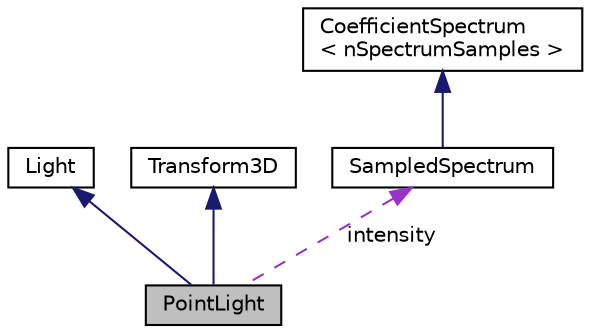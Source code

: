 digraph "PointLight"
{
 // LATEX_PDF_SIZE
  edge [fontname="Helvetica",fontsize="10",labelfontname="Helvetica",labelfontsize="10"];
  node [fontname="Helvetica",fontsize="10",shape="box"];
  Node1 [label="PointLight",height=0.2,width=0.4,color="black", fillcolor="grey75", style="filled", fontcolor="black",tooltip="Point light source."];
  Node2 -> Node1 [dir="back",color="midnightblue",fontsize="10",style="solid"];
  Node2 [label="Light",height=0.2,width=0.4,color="black", fillcolor="white", style="filled",URL="$class_light.html",tooltip="The base class for all light source."];
  Node3 -> Node1 [dir="back",color="midnightblue",fontsize="10",style="solid"];
  Node3 [label="Transform3D",height=0.2,width=0.4,color="black", fillcolor="white", style="filled",URL="$class_transform3_d.html",tooltip="3d transformation representation"];
  Node4 -> Node1 [dir="back",color="darkorchid3",fontsize="10",style="dashed",label=" intensity" ];
  Node4 [label="SampledSpectrum",height=0.2,width=0.4,color="black", fillcolor="white", style="filled",URL="$class_sampled_spectrum.html",tooltip="The specturm samples uniformly. Actually used in program."];
  Node5 -> Node4 [dir="back",color="midnightblue",fontsize="10",style="solid"];
  Node5 [label="CoefficientSpectrum\l\< nSpectrumSamples \>",height=0.2,width=0.4,color="black", fillcolor="white", style="filled",URL="$class_coefficient_spectrum.html",tooltip=" "];
}
